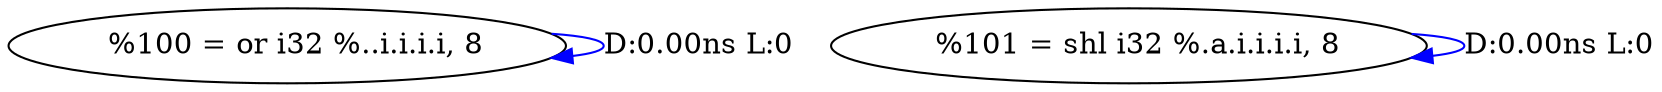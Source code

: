 digraph {
Node0x385f970[label="  %100 = or i32 %..i.i.i.i, 8"];
Node0x385f970 -> Node0x385f970[label="D:0.00ns L:0",color=blue];
Node0x385fa50[label="  %101 = shl i32 %.a.i.i.i.i, 8"];
Node0x385fa50 -> Node0x385fa50[label="D:0.00ns L:0",color=blue];
}
